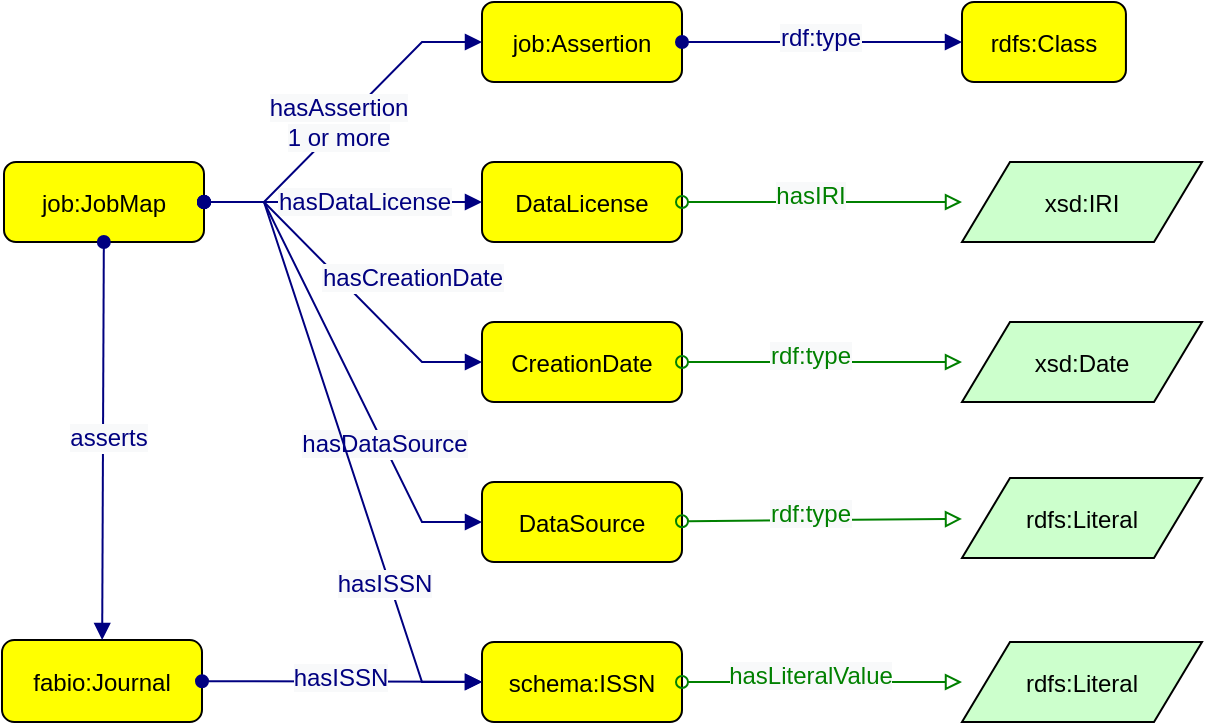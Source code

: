 <mxfile version="19.0.3" type="device"><diagram id="JfJjBrkSd2Z-iUzgQVJV" name="Pagina-1"><mxGraphModel dx="1616" dy="905" grid="1" gridSize="10" guides="1" tooltips="1" connect="1" arrows="1" fold="1" page="1" pageScale="1" pageWidth="827" pageHeight="1169" math="0" shadow="0"><root><mxCell id="0"/><mxCell id="1" parent="0"/><mxCell id="eOOMXDuZgagDWRCSzuXa-1" value="fabio:Journal" style="graphMlID=n4;shape=rect;rounded=1;arcsize=30;fillColor=#ffff00;strokeColor=#000000;strokeWidth=1.0;fontFamily=Helvetica;fontSize=12;horizontal=1;verticalAlign=middle;" parent="1" vertex="1"><mxGeometry x="80" y="399" width="100" height="41" as="geometry"/></mxCell><mxCell id="eOOMXDuZgagDWRCSzuXa-15" value="DataLicense" style="graphMlID=n4;shape=rect;rounded=1;arcsize=30;fillColor=#ffff00;strokeColor=#000000;strokeWidth=1.0;fontSize=12;fontFamily=Helvetica;horizontal=1;verticalAlign=middle;" parent="1" vertex="1"><mxGeometry x="320" y="160" width="100" height="40" as="geometry"/></mxCell><mxCell id="eOOMXDuZgagDWRCSzuXa-16" value="job:JobMap" style="graphMlID=n4;shape=rect;rounded=1;arcsize=30;fillColor=#ffff00;strokeColor=#000000;strokeWidth=1.0;fontSize=12;fontFamily=Helvetica;horizontal=1;verticalAlign=middle;" parent="1" vertex="1"><mxGeometry x="81" y="160" width="100" height="40" as="geometry"/></mxCell><mxCell id="eOOMXDuZgagDWRCSzuXa-20" value="" style="graphMlID=e0;rounded=0;endArrow=block;strokeColor=#000080;strokeWidth=1.0;startArrow=oval;startFill=1;endFill=1;fontSize=12;fontFamily=Helvetica;horizontal=1;verticalAlign=middle;edgeStyle=entityRelationEdgeStyle;" parent="1" source="eOOMXDuZgagDWRCSzuXa-16" target="eOOMXDuZgagDWRCSzuXa-15" edge="1"><mxGeometry relative="1" as="geometry"><mxPoint x="350" y="320.082" as="sourcePoint"/><mxPoint x="501" y="320" as="targetPoint"/></mxGeometry></mxCell><mxCell id="eOOMXDuZgagDWRCSzuXa-21" value="&lt;span style=&quot;color: rgb(0, 0, 128); font-size: 12px; background-color: rgb(248, 249, 250);&quot;&gt;hasDataLicense&lt;/span&gt;" style="text;html=1;align=center;verticalAlign=middle;resizable=0;points=[];labelBackgroundColor=#ffffff;fontSize=12;fontFamily=Helvetica;horizontal=1;" parent="eOOMXDuZgagDWRCSzuXa-20" vertex="1" connectable="0"><mxGeometry x="-0.017" y="2" relative="1" as="geometry"><mxPoint x="11" y="2" as="offset"/></mxGeometry></mxCell><mxCell id="eOOMXDuZgagDWRCSzuXa-22" value="" style="graphMlID=e0;rounded=0;endArrow=block;strokeColor=#000080;strokeWidth=1.0;startArrow=oval;startFill=1;endFill=1;fontSize=12;fontFamily=Helvetica;horizontal=1;verticalAlign=middle;" parent="1" source="eOOMXDuZgagDWRCSzuXa-16" target="eOOMXDuZgagDWRCSzuXa-1" edge="1"><mxGeometry relative="1" as="geometry"><mxPoint x="119.994" y="250.0" as="sourcePoint"/><mxPoint x="238.026" y="250.0" as="targetPoint"/></mxGeometry></mxCell><mxCell id="eOOMXDuZgagDWRCSzuXa-23" value="&lt;span style=&quot;color: rgb(0, 0, 128); font-size: 12px; background-color: rgb(248, 249, 250);&quot;&gt;asserts&lt;/span&gt;" style="text;html=1;align=center;verticalAlign=middle;resizable=0;points=[];labelBackgroundColor=#ffffff;fontSize=12;fontFamily=Helvetica;horizontal=1;" parent="eOOMXDuZgagDWRCSzuXa-22" vertex="1" connectable="0"><mxGeometry x="-0.017" y="2" relative="1" as="geometry"><mxPoint as="offset"/></mxGeometry></mxCell><mxCell id="eOOMXDuZgagDWRCSzuXa-30" value="xsd:IRI" style="graphMlID=n6;shape=parallelogram;fillColor=#ccffcc;strokeColor=#000000;strokeWidth=1.0;fontSize=12;fontFamily=Helvetica;horizontal=1;verticalAlign=middle;" parent="1" vertex="1"><mxGeometry x="560" y="160" width="120" height="40" as="geometry"/></mxCell><mxCell id="eOOMXDuZgagDWRCSzuXa-31" value="" style="graphMlID=e2;rounded=0;endArrow=block;strokeColor=#008000;strokeWidth=1.0;startArrow=oval;startFill=0;endFill=0;fontSize=12;fontFamily=Helvetica;horizontal=1;verticalAlign=middle;" parent="1" source="eOOMXDuZgagDWRCSzuXa-15" target="eOOMXDuZgagDWRCSzuXa-30" edge="1"><mxGeometry relative="1" as="geometry"><mxPoint x="450" y="180" as="sourcePoint"/><mxPoint x="580" y="190" as="targetPoint"/></mxGeometry></mxCell><mxCell id="eOOMXDuZgagDWRCSzuXa-32" value="&lt;span style=&quot;color: rgb(0, 128, 0); font-size: 12px; background-color: rgb(248, 249, 250);&quot;&gt;hasIRI&lt;/span&gt;" style="text;html=1;align=center;verticalAlign=middle;resizable=0;points=[];labelBackgroundColor=#ffffff;fontSize=12;fontFamily=Helvetica;horizontal=1;" parent="eOOMXDuZgagDWRCSzuXa-31" vertex="1" connectable="0"><mxGeometry x="-0.09" y="3" relative="1" as="geometry"><mxPoint as="offset"/></mxGeometry></mxCell><mxCell id="eOOMXDuZgagDWRCSzuXa-33" value="schema:ISSN" style="graphMlID=n4;shape=rect;rounded=1;arcsize=30;fillColor=#ffff00;strokeColor=#000000;strokeWidth=1.0;fontSize=12;fontFamily=Helvetica;horizontal=1;verticalAlign=middle;" parent="1" vertex="1"><mxGeometry x="320" y="400" width="100" height="40" as="geometry"/></mxCell><mxCell id="eOOMXDuZgagDWRCSzuXa-34" value="" style="graphMlID=e0;rounded=0;endArrow=block;strokeColor=#000080;strokeWidth=1.0;startArrow=oval;startFill=1;endFill=1;fontSize=12;fontFamily=Helvetica;horizontal=1;verticalAlign=middle;" parent="1" source="eOOMXDuZgagDWRCSzuXa-1" target="eOOMXDuZgagDWRCSzuXa-33" edge="1"><mxGeometry relative="1" as="geometry"><mxPoint x="161.964" y="301.579" as="sourcePoint"/><mxPoint x="501" y="424" as="targetPoint"/></mxGeometry></mxCell><mxCell id="eOOMXDuZgagDWRCSzuXa-35" value="&lt;font color=&quot;#000080&quot; style=&quot;font-size: 12px;&quot;&gt;&lt;span style=&quot;font-size: 12px; background-color: rgb(248, 249, 250);&quot;&gt;hasISSN&lt;/span&gt;&lt;/font&gt;" style="text;html=1;align=center;verticalAlign=middle;resizable=0;points=[];labelBackgroundColor=#ffffff;fontSize=12;fontFamily=Helvetica;horizontal=1;" parent="eOOMXDuZgagDWRCSzuXa-34" vertex="1" connectable="0"><mxGeometry x="-0.017" y="2" relative="1" as="geometry"><mxPoint as="offset"/></mxGeometry></mxCell><mxCell id="eOOMXDuZgagDWRCSzuXa-36" value="rdfs:Literal" style="graphMlID=n6;shape=parallelogram;fillColor=#ccffcc;strokeColor=#000000;strokeWidth=1.0;fontSize=12;fontFamily=Helvetica;horizontal=1;verticalAlign=middle;" parent="1" vertex="1"><mxGeometry x="560" y="400" width="120" height="40" as="geometry"/></mxCell><mxCell id="eOOMXDuZgagDWRCSzuXa-37" value="" style="graphMlID=e2;rounded=0;endArrow=block;strokeColor=#008000;strokeWidth=1.0;startArrow=oval;startFill=0;endFill=0;fontSize=12;fontFamily=Helvetica;horizontal=1;verticalAlign=middle;" parent="1" source="eOOMXDuZgagDWRCSzuXa-33" target="eOOMXDuZgagDWRCSzuXa-36" edge="1"><mxGeometry relative="1" as="geometry"><mxPoint x="440.004" y="421.5" as="sourcePoint"/><mxPoint x="598.04" y="413.5" as="targetPoint"/></mxGeometry></mxCell><mxCell id="eOOMXDuZgagDWRCSzuXa-38" value="&lt;span style=&quot;color: rgb(0, 128, 0); font-size: 12px; background-color: rgb(248, 249, 250);&quot;&gt;hasLiteralValue&lt;/span&gt;" style="text;html=1;align=center;verticalAlign=middle;resizable=0;points=[];labelBackgroundColor=#ffffff;fontSize=12;fontFamily=Helvetica;horizontal=1;" parent="eOOMXDuZgagDWRCSzuXa-37" vertex="1" connectable="0"><mxGeometry x="-0.09" y="3" relative="1" as="geometry"><mxPoint as="offset"/></mxGeometry></mxCell><mxCell id="-RUYRFgNUPY5h9e7yCQ7-1" value="CreationDate" style="graphMlID=n4;shape=rect;rounded=1;arcsize=30;fillColor=#ffff00;strokeColor=#000000;strokeWidth=1.0;fontSize=12;fontFamily=Helvetica;horizontal=1;verticalAlign=middle;" parent="1" vertex="1"><mxGeometry x="320" y="240" width="100" height="40" as="geometry"/></mxCell><mxCell id="-RUYRFgNUPY5h9e7yCQ7-2" value="" style="graphMlID=e0;rounded=0;endArrow=block;strokeColor=#000080;strokeWidth=1.0;startArrow=oval;startFill=1;endFill=1;fontSize=12;fontFamily=Helvetica;horizontal=1;verticalAlign=middle;edgeStyle=entityRelationEdgeStyle;" parent="1" source="eOOMXDuZgagDWRCSzuXa-16" target="-RUYRFgNUPY5h9e7yCQ7-1" edge="1"><mxGeometry relative="1" as="geometry"><mxPoint x="171.964" y="207.579" as="sourcePoint"/><mxPoint x="511" y="330" as="targetPoint"/></mxGeometry></mxCell><mxCell id="-RUYRFgNUPY5h9e7yCQ7-3" value="&lt;span style=&quot;color: rgb(0, 0, 128); font-size: 12px; background-color: rgb(248, 249, 250);&quot;&gt;hasCreationDate&lt;/span&gt;" style="text;html=1;align=center;verticalAlign=middle;resizable=0;points=[];labelBackgroundColor=#ffffff;fontSize=12;fontFamily=Helvetica;horizontal=1;" parent="-RUYRFgNUPY5h9e7yCQ7-2" vertex="1" connectable="0"><mxGeometry x="-0.017" y="2" relative="1" as="geometry"><mxPoint x="34" as="offset"/></mxGeometry></mxCell><mxCell id="-RUYRFgNUPY5h9e7yCQ7-4" value="xsd:Date" style="graphMlID=n6;shape=parallelogram;fillColor=#ccffcc;strokeColor=#000000;strokeWidth=1.0;fontSize=12;fontFamily=Helvetica;horizontal=1;verticalAlign=middle;" parent="1" vertex="1"><mxGeometry x="560" y="240" width="120" height="40" as="geometry"/></mxCell><mxCell id="-RUYRFgNUPY5h9e7yCQ7-5" value="" style="graphMlID=e2;rounded=0;endArrow=block;strokeColor=#008000;strokeWidth=1.0;startArrow=oval;startFill=0;endFill=0;fontSize=12;fontFamily=Helvetica;horizontal=1;verticalAlign=middle;" parent="1" source="-RUYRFgNUPY5h9e7yCQ7-1" target="-RUYRFgNUPY5h9e7yCQ7-4" edge="1"><mxGeometry relative="1" as="geometry"><mxPoint x="460" y="190" as="sourcePoint"/><mxPoint x="590" y="200" as="targetPoint"/></mxGeometry></mxCell><mxCell id="-RUYRFgNUPY5h9e7yCQ7-6" value="&lt;span style=&quot;color: rgb(0, 128, 0); font-size: 12px; background-color: rgb(248, 249, 250);&quot;&gt;rdf:type&lt;/span&gt;" style="text;html=1;align=center;verticalAlign=middle;resizable=0;points=[];labelBackgroundColor=#ffffff;fontSize=12;fontFamily=Helvetica;horizontal=1;" parent="-RUYRFgNUPY5h9e7yCQ7-5" vertex="1" connectable="0"><mxGeometry x="-0.09" y="3" relative="1" as="geometry"><mxPoint as="offset"/></mxGeometry></mxCell><mxCell id="-RUYRFgNUPY5h9e7yCQ7-7" value="DataSource" style="graphMlID=n4;shape=rect;rounded=1;arcsize=30;fillColor=#ffff00;strokeColor=#000000;strokeWidth=1.0;fontSize=12;fontFamily=Helvetica;horizontal=1;verticalAlign=middle;" parent="1" vertex="1"><mxGeometry x="320" y="320" width="100" height="40" as="geometry"/></mxCell><mxCell id="-RUYRFgNUPY5h9e7yCQ7-8" value="" style="graphMlID=e0;rounded=0;endArrow=block;strokeColor=#000080;strokeWidth=1.0;startArrow=oval;startFill=1;endFill=1;fontSize=12;fontFamily=Helvetica;horizontal=1;verticalAlign=middle;edgeStyle=entityRelationEdgeStyle;" parent="1" source="eOOMXDuZgagDWRCSzuXa-16" target="-RUYRFgNUPY5h9e7yCQ7-7" edge="1"><mxGeometry relative="1" as="geometry"><mxPoint x="180" y="274.667" as="sourcePoint"/><mxPoint x="511" y="408" as="targetPoint"/></mxGeometry></mxCell><mxCell id="-RUYRFgNUPY5h9e7yCQ7-9" value="&lt;span style=&quot;color: rgb(0, 0, 128); font-size: 12px; background-color: rgb(248, 249, 250);&quot;&gt;hasDataSource&lt;/span&gt;" style="text;html=1;align=center;verticalAlign=middle;resizable=0;points=[];labelBackgroundColor=#ffffff;fontSize=12;fontFamily=Helvetica;horizontal=1;" parent="-RUYRFgNUPY5h9e7yCQ7-8" vertex="1" connectable="0"><mxGeometry x="-0.017" y="2" relative="1" as="geometry"><mxPoint x="19" y="44" as="offset"/></mxGeometry></mxCell><mxCell id="-RUYRFgNUPY5h9e7yCQ7-10" value="rdfs:Literal" style="graphMlID=n6;shape=parallelogram;fillColor=#ccffcc;strokeColor=#000000;strokeWidth=1.0;fontSize=12;fontFamily=Helvetica;horizontal=1;verticalAlign=middle;" parent="1" vertex="1"><mxGeometry x="560" y="318" width="120" height="40" as="geometry"/></mxCell><mxCell id="-RUYRFgNUPY5h9e7yCQ7-11" value="" style="graphMlID=e2;rounded=0;endArrow=block;strokeColor=#008000;strokeWidth=1.0;startArrow=oval;startFill=0;endFill=0;fontSize=12;fontFamily=Helvetica;horizontal=1;verticalAlign=middle;" parent="1" source="-RUYRFgNUPY5h9e7yCQ7-7" target="-RUYRFgNUPY5h9e7yCQ7-10" edge="1"><mxGeometry relative="1" as="geometry"><mxPoint x="460" y="268" as="sourcePoint"/><mxPoint x="590" y="278" as="targetPoint"/></mxGeometry></mxCell><mxCell id="-RUYRFgNUPY5h9e7yCQ7-12" value="&lt;span style=&quot;color: rgb(0, 128, 0); font-size: 12px; background-color: rgb(248, 249, 250);&quot;&gt;rdf:type&lt;/span&gt;" style="text;html=1;align=center;verticalAlign=middle;resizable=0;points=[];labelBackgroundColor=#ffffff;fontSize=12;fontFamily=Helvetica;horizontal=1;" parent="-RUYRFgNUPY5h9e7yCQ7-11" vertex="1" connectable="0"><mxGeometry x="-0.09" y="3" relative="1" as="geometry"><mxPoint as="offset"/></mxGeometry></mxCell><mxCell id="mS5DQymNZ_9Fzj9CULBf-1" value="job:Assertion" style="graphMlID=n4;shape=rect;rounded=1;arcsize=30;fillColor=#ffff00;strokeColor=#000000;strokeWidth=1.0;fontSize=12;fontFamily=Helvetica;horizontal=1;verticalAlign=middle;" parent="1" vertex="1"><mxGeometry x="320" y="80" width="100" height="40" as="geometry"/></mxCell><mxCell id="mS5DQymNZ_9Fzj9CULBf-2" value="" style="graphMlID=e0;rounded=0;endArrow=block;strokeColor=#000080;strokeWidth=1.0;startArrow=oval;startFill=1;endFill=1;fontSize=12;fontFamily=Helvetica;horizontal=1;verticalAlign=middle;edgeStyle=entityRelationEdgeStyle;" parent="1" source="eOOMXDuZgagDWRCSzuXa-16" target="mS5DQymNZ_9Fzj9CULBf-1" edge="1"><mxGeometry relative="1" as="geometry"><mxPoint x="180" y="100" as="sourcePoint"/><mxPoint x="501" y="240" as="targetPoint"/></mxGeometry></mxCell><mxCell id="mS5DQymNZ_9Fzj9CULBf-3" value="&lt;span style=&quot;color: rgb(0, 0, 128); font-size: 12px; background-color: rgb(248, 249, 250);&quot;&gt;hasAssertion&lt;br&gt;1 or more&lt;br&gt;&lt;/span&gt;" style="text;html=1;align=center;verticalAlign=middle;resizable=0;points=[];labelBackgroundColor=#ffffff;fontSize=12;fontFamily=Helvetica;horizontal=1;" parent="mS5DQymNZ_9Fzj9CULBf-2" vertex="1" connectable="0"><mxGeometry x="-0.017" y="2" relative="1" as="geometry"><mxPoint as="offset"/></mxGeometry></mxCell><mxCell id="mS5DQymNZ_9Fzj9CULBf-6" value="rdfs:Class" style="graphMlID=n4;shape=rect;rounded=1;arcsize=30;fillColor=#ffff00;strokeColor=#000000;strokeWidth=1.0" parent="1" vertex="1"><mxGeometry x="560" y="80" width="81.97" height="40" as="geometry"/></mxCell><mxCell id="mS5DQymNZ_9Fzj9CULBf-9" value="" style="graphMlID=e0;rounded=0;endArrow=block;strokeColor=#000080;strokeWidth=1.0;startArrow=oval;startFill=1;endFill=1;fontSize=12;fontFamily=Helvetica;horizontal=1;verticalAlign=middle;" parent="1" source="mS5DQymNZ_9Fzj9CULBf-1" target="mS5DQymNZ_9Fzj9CULBf-6" edge="1"><mxGeometry relative="1" as="geometry"><mxPoint x="430" y="66.663" as="sourcePoint"/><mxPoint x="570" y="19.997" as="targetPoint"/></mxGeometry></mxCell><mxCell id="mS5DQymNZ_9Fzj9CULBf-10" value="&lt;span style=&quot;color: rgb(0, 0, 128); font-size: 12px; background-color: rgb(248, 249, 250);&quot;&gt;rdf:type&lt;br&gt;&lt;/span&gt;" style="text;html=1;align=center;verticalAlign=middle;resizable=0;points=[];labelBackgroundColor=#ffffff;fontSize=12;fontFamily=Helvetica;horizontal=1;" parent="mS5DQymNZ_9Fzj9CULBf-9" vertex="1" connectable="0"><mxGeometry x="-0.017" y="2" relative="1" as="geometry"><mxPoint as="offset"/></mxGeometry></mxCell><mxCell id="mS5DQymNZ_9Fzj9CULBf-11" value="" style="graphMlID=e0;rounded=0;endArrow=block;strokeColor=#000080;strokeWidth=1.0;startArrow=oval;startFill=1;endFill=1;fontSize=12;fontFamily=Helvetica;horizontal=1;verticalAlign=middle;edgeStyle=entityRelationEdgeStyle;" parent="1" source="eOOMXDuZgagDWRCSzuXa-16" target="eOOMXDuZgagDWRCSzuXa-33" edge="1"><mxGeometry relative="1" as="geometry"><mxPoint x="190" y="429.396" as="sourcePoint"/><mxPoint x="330" y="429.104" as="targetPoint"/></mxGeometry></mxCell><mxCell id="mS5DQymNZ_9Fzj9CULBf-12" value="&lt;font color=&quot;#000080&quot; style=&quot;font-size: 12px;&quot;&gt;&lt;span style=&quot;font-size: 12px; background-color: rgb(248, 249, 250);&quot;&gt;hasISSN&lt;/span&gt;&lt;/font&gt;" style="text;html=1;align=center;verticalAlign=middle;resizable=0;points=[];labelBackgroundColor=#ffffff;fontSize=12;fontFamily=Helvetica;horizontal=1;" parent="mS5DQymNZ_9Fzj9CULBf-11" vertex="1" connectable="0"><mxGeometry x="-0.017" y="2" relative="1" as="geometry"><mxPoint x="19" y="74" as="offset"/></mxGeometry></mxCell></root></mxGraphModel></diagram></mxfile>